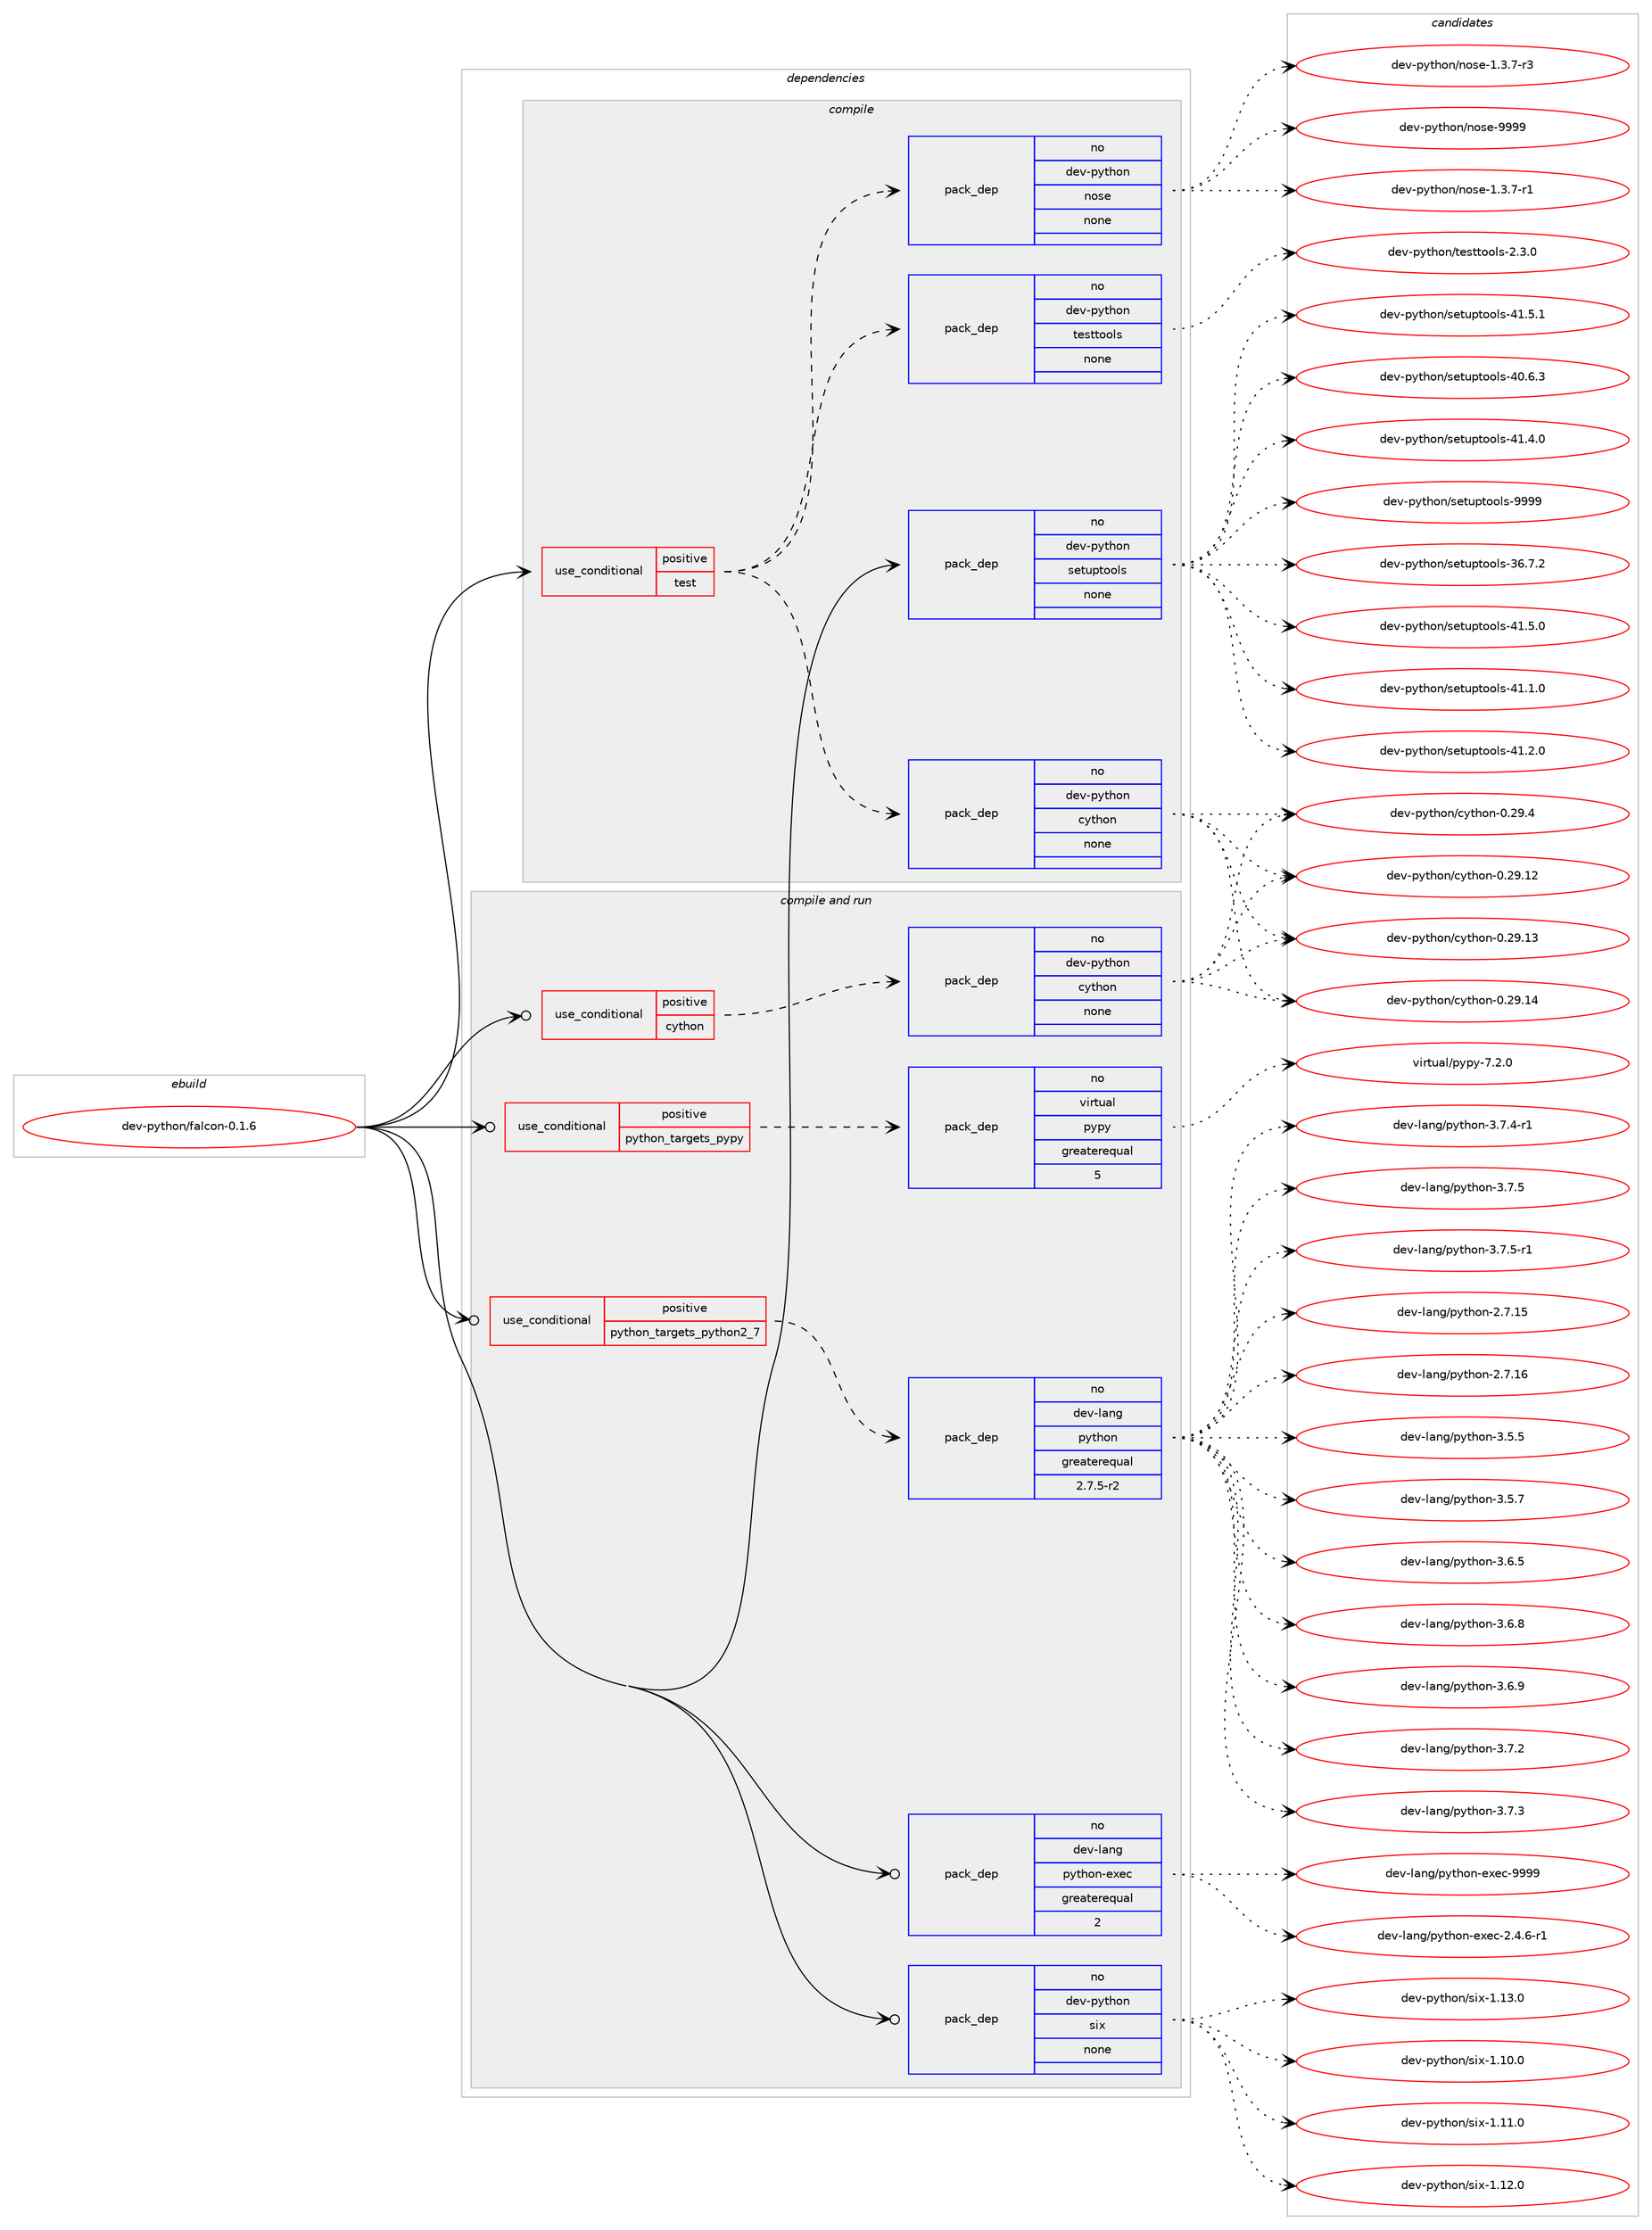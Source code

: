 digraph prolog {

# *************
# Graph options
# *************

newrank=true;
concentrate=true;
compound=true;
graph [rankdir=LR,fontname=Helvetica,fontsize=10,ranksep=1.5];#, ranksep=2.5, nodesep=0.2];
edge  [arrowhead=vee];
node  [fontname=Helvetica,fontsize=10];

# **********
# The ebuild
# **********

subgraph cluster_leftcol {
color=gray;
rank=same;
label=<<i>ebuild</i>>;
id [label="dev-python/falcon-0.1.6", color=red, width=4, href="../dev-python/falcon-0.1.6.svg"];
}

# ****************
# The dependencies
# ****************

subgraph cluster_midcol {
color=gray;
label=<<i>dependencies</i>>;
subgraph cluster_compile {
fillcolor="#eeeeee";
style=filled;
label=<<i>compile</i>>;
subgraph cond139138 {
dependency603835 [label=<<TABLE BORDER="0" CELLBORDER="1" CELLSPACING="0" CELLPADDING="4"><TR><TD ROWSPAN="3" CELLPADDING="10">use_conditional</TD></TR><TR><TD>positive</TD></TR><TR><TD>test</TD></TR></TABLE>>, shape=none, color=red];
subgraph pack452900 {
dependency603836 [label=<<TABLE BORDER="0" CELLBORDER="1" CELLSPACING="0" CELLPADDING="4" WIDTH="220"><TR><TD ROWSPAN="6" CELLPADDING="30">pack_dep</TD></TR><TR><TD WIDTH="110">no</TD></TR><TR><TD>dev-python</TD></TR><TR><TD>cython</TD></TR><TR><TD>none</TD></TR><TR><TD></TD></TR></TABLE>>, shape=none, color=blue];
}
dependency603835:e -> dependency603836:w [weight=20,style="dashed",arrowhead="vee"];
subgraph pack452901 {
dependency603837 [label=<<TABLE BORDER="0" CELLBORDER="1" CELLSPACING="0" CELLPADDING="4" WIDTH="220"><TR><TD ROWSPAN="6" CELLPADDING="30">pack_dep</TD></TR><TR><TD WIDTH="110">no</TD></TR><TR><TD>dev-python</TD></TR><TR><TD>nose</TD></TR><TR><TD>none</TD></TR><TR><TD></TD></TR></TABLE>>, shape=none, color=blue];
}
dependency603835:e -> dependency603837:w [weight=20,style="dashed",arrowhead="vee"];
subgraph pack452902 {
dependency603838 [label=<<TABLE BORDER="0" CELLBORDER="1" CELLSPACING="0" CELLPADDING="4" WIDTH="220"><TR><TD ROWSPAN="6" CELLPADDING="30">pack_dep</TD></TR><TR><TD WIDTH="110">no</TD></TR><TR><TD>dev-python</TD></TR><TR><TD>testtools</TD></TR><TR><TD>none</TD></TR><TR><TD></TD></TR></TABLE>>, shape=none, color=blue];
}
dependency603835:e -> dependency603838:w [weight=20,style="dashed",arrowhead="vee"];
}
id:e -> dependency603835:w [weight=20,style="solid",arrowhead="vee"];
subgraph pack452903 {
dependency603839 [label=<<TABLE BORDER="0" CELLBORDER="1" CELLSPACING="0" CELLPADDING="4" WIDTH="220"><TR><TD ROWSPAN="6" CELLPADDING="30">pack_dep</TD></TR><TR><TD WIDTH="110">no</TD></TR><TR><TD>dev-python</TD></TR><TR><TD>setuptools</TD></TR><TR><TD>none</TD></TR><TR><TD></TD></TR></TABLE>>, shape=none, color=blue];
}
id:e -> dependency603839:w [weight=20,style="solid",arrowhead="vee"];
}
subgraph cluster_compileandrun {
fillcolor="#eeeeee";
style=filled;
label=<<i>compile and run</i>>;
subgraph cond139139 {
dependency603840 [label=<<TABLE BORDER="0" CELLBORDER="1" CELLSPACING="0" CELLPADDING="4"><TR><TD ROWSPAN="3" CELLPADDING="10">use_conditional</TD></TR><TR><TD>positive</TD></TR><TR><TD>cython</TD></TR></TABLE>>, shape=none, color=red];
subgraph pack452904 {
dependency603841 [label=<<TABLE BORDER="0" CELLBORDER="1" CELLSPACING="0" CELLPADDING="4" WIDTH="220"><TR><TD ROWSPAN="6" CELLPADDING="30">pack_dep</TD></TR><TR><TD WIDTH="110">no</TD></TR><TR><TD>dev-python</TD></TR><TR><TD>cython</TD></TR><TR><TD>none</TD></TR><TR><TD></TD></TR></TABLE>>, shape=none, color=blue];
}
dependency603840:e -> dependency603841:w [weight=20,style="dashed",arrowhead="vee"];
}
id:e -> dependency603840:w [weight=20,style="solid",arrowhead="odotvee"];
subgraph cond139140 {
dependency603842 [label=<<TABLE BORDER="0" CELLBORDER="1" CELLSPACING="0" CELLPADDING="4"><TR><TD ROWSPAN="3" CELLPADDING="10">use_conditional</TD></TR><TR><TD>positive</TD></TR><TR><TD>python_targets_pypy</TD></TR></TABLE>>, shape=none, color=red];
subgraph pack452905 {
dependency603843 [label=<<TABLE BORDER="0" CELLBORDER="1" CELLSPACING="0" CELLPADDING="4" WIDTH="220"><TR><TD ROWSPAN="6" CELLPADDING="30">pack_dep</TD></TR><TR><TD WIDTH="110">no</TD></TR><TR><TD>virtual</TD></TR><TR><TD>pypy</TD></TR><TR><TD>greaterequal</TD></TR><TR><TD>5</TD></TR></TABLE>>, shape=none, color=blue];
}
dependency603842:e -> dependency603843:w [weight=20,style="dashed",arrowhead="vee"];
}
id:e -> dependency603842:w [weight=20,style="solid",arrowhead="odotvee"];
subgraph cond139141 {
dependency603844 [label=<<TABLE BORDER="0" CELLBORDER="1" CELLSPACING="0" CELLPADDING="4"><TR><TD ROWSPAN="3" CELLPADDING="10">use_conditional</TD></TR><TR><TD>positive</TD></TR><TR><TD>python_targets_python2_7</TD></TR></TABLE>>, shape=none, color=red];
subgraph pack452906 {
dependency603845 [label=<<TABLE BORDER="0" CELLBORDER="1" CELLSPACING="0" CELLPADDING="4" WIDTH="220"><TR><TD ROWSPAN="6" CELLPADDING="30">pack_dep</TD></TR><TR><TD WIDTH="110">no</TD></TR><TR><TD>dev-lang</TD></TR><TR><TD>python</TD></TR><TR><TD>greaterequal</TD></TR><TR><TD>2.7.5-r2</TD></TR></TABLE>>, shape=none, color=blue];
}
dependency603844:e -> dependency603845:w [weight=20,style="dashed",arrowhead="vee"];
}
id:e -> dependency603844:w [weight=20,style="solid",arrowhead="odotvee"];
subgraph pack452907 {
dependency603846 [label=<<TABLE BORDER="0" CELLBORDER="1" CELLSPACING="0" CELLPADDING="4" WIDTH="220"><TR><TD ROWSPAN="6" CELLPADDING="30">pack_dep</TD></TR><TR><TD WIDTH="110">no</TD></TR><TR><TD>dev-lang</TD></TR><TR><TD>python-exec</TD></TR><TR><TD>greaterequal</TD></TR><TR><TD>2</TD></TR></TABLE>>, shape=none, color=blue];
}
id:e -> dependency603846:w [weight=20,style="solid",arrowhead="odotvee"];
subgraph pack452908 {
dependency603847 [label=<<TABLE BORDER="0" CELLBORDER="1" CELLSPACING="0" CELLPADDING="4" WIDTH="220"><TR><TD ROWSPAN="6" CELLPADDING="30">pack_dep</TD></TR><TR><TD WIDTH="110">no</TD></TR><TR><TD>dev-python</TD></TR><TR><TD>six</TD></TR><TR><TD>none</TD></TR><TR><TD></TD></TR></TABLE>>, shape=none, color=blue];
}
id:e -> dependency603847:w [weight=20,style="solid",arrowhead="odotvee"];
}
subgraph cluster_run {
fillcolor="#eeeeee";
style=filled;
label=<<i>run</i>>;
}
}

# **************
# The candidates
# **************

subgraph cluster_choices {
rank=same;
color=gray;
label=<<i>candidates</i>>;

subgraph choice452900 {
color=black;
nodesep=1;
choice1001011184511212111610411111047991211161041111104548465057464950 [label="dev-python/cython-0.29.12", color=red, width=4,href="../dev-python/cython-0.29.12.svg"];
choice1001011184511212111610411111047991211161041111104548465057464951 [label="dev-python/cython-0.29.13", color=red, width=4,href="../dev-python/cython-0.29.13.svg"];
choice1001011184511212111610411111047991211161041111104548465057464952 [label="dev-python/cython-0.29.14", color=red, width=4,href="../dev-python/cython-0.29.14.svg"];
choice10010111845112121116104111110479912111610411111045484650574652 [label="dev-python/cython-0.29.4", color=red, width=4,href="../dev-python/cython-0.29.4.svg"];
dependency603836:e -> choice1001011184511212111610411111047991211161041111104548465057464950:w [style=dotted,weight="100"];
dependency603836:e -> choice1001011184511212111610411111047991211161041111104548465057464951:w [style=dotted,weight="100"];
dependency603836:e -> choice1001011184511212111610411111047991211161041111104548465057464952:w [style=dotted,weight="100"];
dependency603836:e -> choice10010111845112121116104111110479912111610411111045484650574652:w [style=dotted,weight="100"];
}
subgraph choice452901 {
color=black;
nodesep=1;
choice10010111845112121116104111110471101111151014549465146554511449 [label="dev-python/nose-1.3.7-r1", color=red, width=4,href="../dev-python/nose-1.3.7-r1.svg"];
choice10010111845112121116104111110471101111151014549465146554511451 [label="dev-python/nose-1.3.7-r3", color=red, width=4,href="../dev-python/nose-1.3.7-r3.svg"];
choice10010111845112121116104111110471101111151014557575757 [label="dev-python/nose-9999", color=red, width=4,href="../dev-python/nose-9999.svg"];
dependency603837:e -> choice10010111845112121116104111110471101111151014549465146554511449:w [style=dotted,weight="100"];
dependency603837:e -> choice10010111845112121116104111110471101111151014549465146554511451:w [style=dotted,weight="100"];
dependency603837:e -> choice10010111845112121116104111110471101111151014557575757:w [style=dotted,weight="100"];
}
subgraph choice452902 {
color=black;
nodesep=1;
choice1001011184511212111610411111047116101115116116111111108115455046514648 [label="dev-python/testtools-2.3.0", color=red, width=4,href="../dev-python/testtools-2.3.0.svg"];
dependency603838:e -> choice1001011184511212111610411111047116101115116116111111108115455046514648:w [style=dotted,weight="100"];
}
subgraph choice452903 {
color=black;
nodesep=1;
choice100101118451121211161041111104711510111611711211611111110811545515446554650 [label="dev-python/setuptools-36.7.2", color=red, width=4,href="../dev-python/setuptools-36.7.2.svg"];
choice100101118451121211161041111104711510111611711211611111110811545524846544651 [label="dev-python/setuptools-40.6.3", color=red, width=4,href="../dev-python/setuptools-40.6.3.svg"];
choice100101118451121211161041111104711510111611711211611111110811545524946494648 [label="dev-python/setuptools-41.1.0", color=red, width=4,href="../dev-python/setuptools-41.1.0.svg"];
choice100101118451121211161041111104711510111611711211611111110811545524946504648 [label="dev-python/setuptools-41.2.0", color=red, width=4,href="../dev-python/setuptools-41.2.0.svg"];
choice100101118451121211161041111104711510111611711211611111110811545524946524648 [label="dev-python/setuptools-41.4.0", color=red, width=4,href="../dev-python/setuptools-41.4.0.svg"];
choice100101118451121211161041111104711510111611711211611111110811545524946534648 [label="dev-python/setuptools-41.5.0", color=red, width=4,href="../dev-python/setuptools-41.5.0.svg"];
choice100101118451121211161041111104711510111611711211611111110811545524946534649 [label="dev-python/setuptools-41.5.1", color=red, width=4,href="../dev-python/setuptools-41.5.1.svg"];
choice10010111845112121116104111110471151011161171121161111111081154557575757 [label="dev-python/setuptools-9999", color=red, width=4,href="../dev-python/setuptools-9999.svg"];
dependency603839:e -> choice100101118451121211161041111104711510111611711211611111110811545515446554650:w [style=dotted,weight="100"];
dependency603839:e -> choice100101118451121211161041111104711510111611711211611111110811545524846544651:w [style=dotted,weight="100"];
dependency603839:e -> choice100101118451121211161041111104711510111611711211611111110811545524946494648:w [style=dotted,weight="100"];
dependency603839:e -> choice100101118451121211161041111104711510111611711211611111110811545524946504648:w [style=dotted,weight="100"];
dependency603839:e -> choice100101118451121211161041111104711510111611711211611111110811545524946524648:w [style=dotted,weight="100"];
dependency603839:e -> choice100101118451121211161041111104711510111611711211611111110811545524946534648:w [style=dotted,weight="100"];
dependency603839:e -> choice100101118451121211161041111104711510111611711211611111110811545524946534649:w [style=dotted,weight="100"];
dependency603839:e -> choice10010111845112121116104111110471151011161171121161111111081154557575757:w [style=dotted,weight="100"];
}
subgraph choice452904 {
color=black;
nodesep=1;
choice1001011184511212111610411111047991211161041111104548465057464950 [label="dev-python/cython-0.29.12", color=red, width=4,href="../dev-python/cython-0.29.12.svg"];
choice1001011184511212111610411111047991211161041111104548465057464951 [label="dev-python/cython-0.29.13", color=red, width=4,href="../dev-python/cython-0.29.13.svg"];
choice1001011184511212111610411111047991211161041111104548465057464952 [label="dev-python/cython-0.29.14", color=red, width=4,href="../dev-python/cython-0.29.14.svg"];
choice10010111845112121116104111110479912111610411111045484650574652 [label="dev-python/cython-0.29.4", color=red, width=4,href="../dev-python/cython-0.29.4.svg"];
dependency603841:e -> choice1001011184511212111610411111047991211161041111104548465057464950:w [style=dotted,weight="100"];
dependency603841:e -> choice1001011184511212111610411111047991211161041111104548465057464951:w [style=dotted,weight="100"];
dependency603841:e -> choice1001011184511212111610411111047991211161041111104548465057464952:w [style=dotted,weight="100"];
dependency603841:e -> choice10010111845112121116104111110479912111610411111045484650574652:w [style=dotted,weight="100"];
}
subgraph choice452905 {
color=black;
nodesep=1;
choice1181051141161179710847112121112121455546504648 [label="virtual/pypy-7.2.0", color=red, width=4,href="../virtual/pypy-7.2.0.svg"];
dependency603843:e -> choice1181051141161179710847112121112121455546504648:w [style=dotted,weight="100"];
}
subgraph choice452906 {
color=black;
nodesep=1;
choice10010111845108971101034711212111610411111045504655464953 [label="dev-lang/python-2.7.15", color=red, width=4,href="../dev-lang/python-2.7.15.svg"];
choice10010111845108971101034711212111610411111045504655464954 [label="dev-lang/python-2.7.16", color=red, width=4,href="../dev-lang/python-2.7.16.svg"];
choice100101118451089711010347112121116104111110455146534653 [label="dev-lang/python-3.5.5", color=red, width=4,href="../dev-lang/python-3.5.5.svg"];
choice100101118451089711010347112121116104111110455146534655 [label="dev-lang/python-3.5.7", color=red, width=4,href="../dev-lang/python-3.5.7.svg"];
choice100101118451089711010347112121116104111110455146544653 [label="dev-lang/python-3.6.5", color=red, width=4,href="../dev-lang/python-3.6.5.svg"];
choice100101118451089711010347112121116104111110455146544656 [label="dev-lang/python-3.6.8", color=red, width=4,href="../dev-lang/python-3.6.8.svg"];
choice100101118451089711010347112121116104111110455146544657 [label="dev-lang/python-3.6.9", color=red, width=4,href="../dev-lang/python-3.6.9.svg"];
choice100101118451089711010347112121116104111110455146554650 [label="dev-lang/python-3.7.2", color=red, width=4,href="../dev-lang/python-3.7.2.svg"];
choice100101118451089711010347112121116104111110455146554651 [label="dev-lang/python-3.7.3", color=red, width=4,href="../dev-lang/python-3.7.3.svg"];
choice1001011184510897110103471121211161041111104551465546524511449 [label="dev-lang/python-3.7.4-r1", color=red, width=4,href="../dev-lang/python-3.7.4-r1.svg"];
choice100101118451089711010347112121116104111110455146554653 [label="dev-lang/python-3.7.5", color=red, width=4,href="../dev-lang/python-3.7.5.svg"];
choice1001011184510897110103471121211161041111104551465546534511449 [label="dev-lang/python-3.7.5-r1", color=red, width=4,href="../dev-lang/python-3.7.5-r1.svg"];
dependency603845:e -> choice10010111845108971101034711212111610411111045504655464953:w [style=dotted,weight="100"];
dependency603845:e -> choice10010111845108971101034711212111610411111045504655464954:w [style=dotted,weight="100"];
dependency603845:e -> choice100101118451089711010347112121116104111110455146534653:w [style=dotted,weight="100"];
dependency603845:e -> choice100101118451089711010347112121116104111110455146534655:w [style=dotted,weight="100"];
dependency603845:e -> choice100101118451089711010347112121116104111110455146544653:w [style=dotted,weight="100"];
dependency603845:e -> choice100101118451089711010347112121116104111110455146544656:w [style=dotted,weight="100"];
dependency603845:e -> choice100101118451089711010347112121116104111110455146544657:w [style=dotted,weight="100"];
dependency603845:e -> choice100101118451089711010347112121116104111110455146554650:w [style=dotted,weight="100"];
dependency603845:e -> choice100101118451089711010347112121116104111110455146554651:w [style=dotted,weight="100"];
dependency603845:e -> choice1001011184510897110103471121211161041111104551465546524511449:w [style=dotted,weight="100"];
dependency603845:e -> choice100101118451089711010347112121116104111110455146554653:w [style=dotted,weight="100"];
dependency603845:e -> choice1001011184510897110103471121211161041111104551465546534511449:w [style=dotted,weight="100"];
}
subgraph choice452907 {
color=black;
nodesep=1;
choice10010111845108971101034711212111610411111045101120101994550465246544511449 [label="dev-lang/python-exec-2.4.6-r1", color=red, width=4,href="../dev-lang/python-exec-2.4.6-r1.svg"];
choice10010111845108971101034711212111610411111045101120101994557575757 [label="dev-lang/python-exec-9999", color=red, width=4,href="../dev-lang/python-exec-9999.svg"];
dependency603846:e -> choice10010111845108971101034711212111610411111045101120101994550465246544511449:w [style=dotted,weight="100"];
dependency603846:e -> choice10010111845108971101034711212111610411111045101120101994557575757:w [style=dotted,weight="100"];
}
subgraph choice452908 {
color=black;
nodesep=1;
choice100101118451121211161041111104711510512045494649484648 [label="dev-python/six-1.10.0", color=red, width=4,href="../dev-python/six-1.10.0.svg"];
choice100101118451121211161041111104711510512045494649494648 [label="dev-python/six-1.11.0", color=red, width=4,href="../dev-python/six-1.11.0.svg"];
choice100101118451121211161041111104711510512045494649504648 [label="dev-python/six-1.12.0", color=red, width=4,href="../dev-python/six-1.12.0.svg"];
choice100101118451121211161041111104711510512045494649514648 [label="dev-python/six-1.13.0", color=red, width=4,href="../dev-python/six-1.13.0.svg"];
dependency603847:e -> choice100101118451121211161041111104711510512045494649484648:w [style=dotted,weight="100"];
dependency603847:e -> choice100101118451121211161041111104711510512045494649494648:w [style=dotted,weight="100"];
dependency603847:e -> choice100101118451121211161041111104711510512045494649504648:w [style=dotted,weight="100"];
dependency603847:e -> choice100101118451121211161041111104711510512045494649514648:w [style=dotted,weight="100"];
}
}

}
